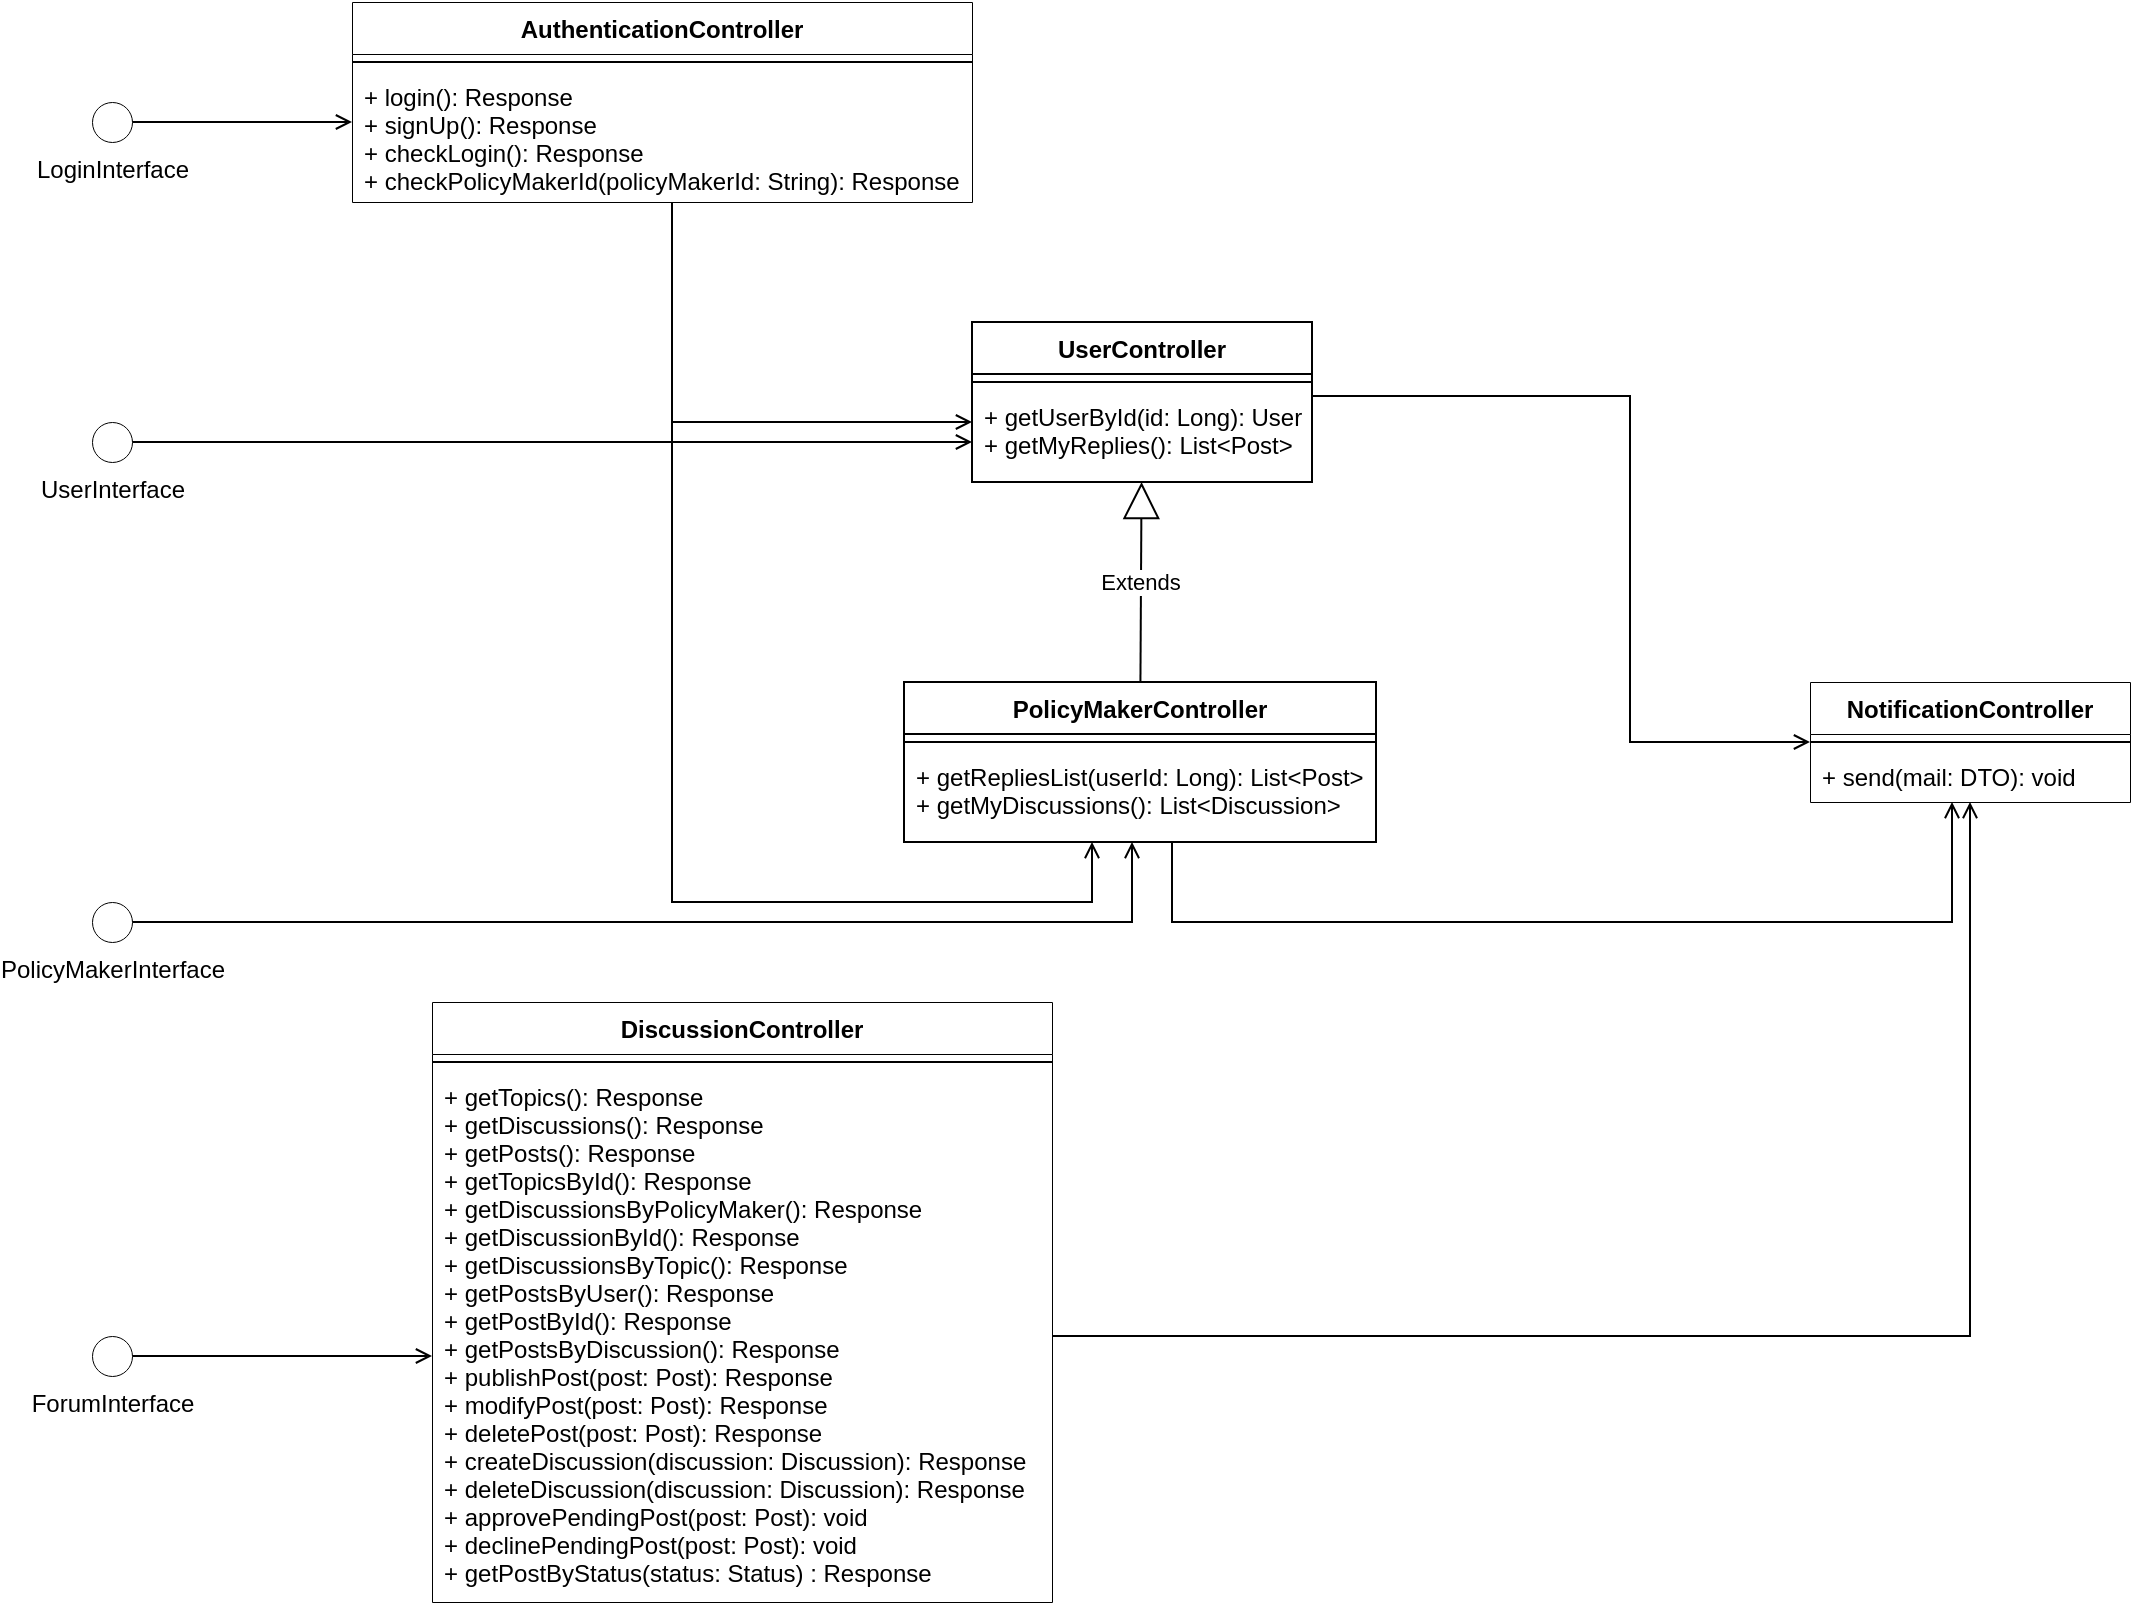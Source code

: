 <mxfile version="16.1.2" type="device" pages="2"><diagram id="1Zx7CC58jSOHlOBg8sVg" name="ComponentInterfaces"><mxGraphModel dx="1662" dy="865" grid="1" gridSize="10" guides="1" tooltips="1" connect="1" arrows="1" fold="1" page="1" pageScale="1" pageWidth="827" pageHeight="1169" math="0" shadow="0"><root><mxCell id="0"/><mxCell id="1" parent="0"/><mxCell id="cUuNftFC4V_UVPrt2f4h-5" style="edgeStyle=orthogonalEdgeStyle;rounded=0;orthogonalLoop=1;jettySize=auto;html=1;exitX=1;exitY=0.5;exitDx=0;exitDy=0;exitPerimeter=0;endArrow=open;endFill=0;" parent="1" source="jVLX2yor3yEJy9_jHnR7-2" target="PQGPfIte4Dm82NoBjs24-1" edge="1"><mxGeometry relative="1" as="geometry"><Array as="points"><mxPoint x="300" y="240"/><mxPoint x="300" y="240"/></Array><mxPoint x="479" y="220" as="targetPoint"/></mxGeometry></mxCell><mxCell id="jVLX2yor3yEJy9_jHnR7-2" value="UserInterface" style="verticalLabelPosition=bottom;verticalAlign=top;html=1;shape=mxgraph.flowchart.on-page_reference;strokeWidth=0.5;" parent="1" vertex="1"><mxGeometry x="70" y="230" width="20" height="20" as="geometry"/></mxCell><mxCell id="cUuNftFC4V_UVPrt2f4h-6" style="edgeStyle=orthogonalEdgeStyle;rounded=0;orthogonalLoop=1;jettySize=auto;html=1;exitX=1;exitY=0.5;exitDx=0;exitDy=0;exitPerimeter=0;endArrow=open;endFill=0;" parent="1" source="jVLX2yor3yEJy9_jHnR7-3" target="PQGPfIte4Dm82NoBjs24-5" edge="1"><mxGeometry relative="1" as="geometry"><Array as="points"><mxPoint x="590" y="480"/></Array><mxPoint x="589" y="464" as="targetPoint"/></mxGeometry></mxCell><mxCell id="jVLX2yor3yEJy9_jHnR7-3" value="PolicyMakerInterface" style="verticalLabelPosition=bottom;verticalAlign=top;html=1;shape=mxgraph.flowchart.on-page_reference;strokeWidth=0.5;" parent="1" vertex="1"><mxGeometry x="70" y="470" width="20" height="20" as="geometry"/></mxCell><mxCell id="hBcyzwIoXZoxYSRWvkS--6" style="edgeStyle=orthogonalEdgeStyle;rounded=0;orthogonalLoop=1;jettySize=auto;html=1;exitX=1;exitY=0.5;exitDx=0;exitDy=0;exitPerimeter=0;endArrow=open;endFill=0;" parent="1" source="jVLX2yor3yEJy9_jHnR7-4" target="hBcyzwIoXZoxYSRWvkS--1" edge="1"><mxGeometry relative="1" as="geometry"><Array as="points"><mxPoint x="140" y="80"/><mxPoint x="140" y="80"/></Array></mxGeometry></mxCell><mxCell id="jVLX2yor3yEJy9_jHnR7-4" value="LoginInterface" style="verticalLabelPosition=bottom;verticalAlign=top;html=1;shape=mxgraph.flowchart.on-page_reference;strokeWidth=0.5;" parent="1" vertex="1"><mxGeometry x="70" y="70" width="20" height="20" as="geometry"/></mxCell><mxCell id="jVLX2yor3yEJy9_jHnR7-22" style="edgeStyle=orthogonalEdgeStyle;rounded=0;orthogonalLoop=1;jettySize=auto;html=1;endArrow=open;endFill=0;" parent="1" source="PQGPfIte4Dm82NoBjs24-1" target="jVLX2yor3yEJy9_jHnR7-18" edge="1"><mxGeometry relative="1" as="geometry"><Array as="points"><mxPoint x="839" y="217"/><mxPoint x="839" y="390"/></Array><mxPoint x="699" y="217" as="sourcePoint"/></mxGeometry></mxCell><mxCell id="jVLX2yor3yEJy9_jHnR7-18" value="NotificationController" style="swimlane;fontStyle=1;align=center;verticalAlign=top;childLayout=stackLayout;horizontal=1;startSize=26;horizontalStack=0;resizeParent=1;resizeParentMax=0;resizeLast=0;collapsible=1;marginBottom=0;strokeWidth=0.5;" parent="1" vertex="1"><mxGeometry x="929" y="360" width="160" height="60" as="geometry"/></mxCell><mxCell id="jVLX2yor3yEJy9_jHnR7-19" value="" style="line;strokeWidth=1;fillColor=none;align=left;verticalAlign=middle;spacingTop=-1;spacingLeft=3;spacingRight=3;rotatable=0;labelPosition=right;points=[];portConstraint=eastwest;" parent="jVLX2yor3yEJy9_jHnR7-18" vertex="1"><mxGeometry y="26" width="160" height="8" as="geometry"/></mxCell><mxCell id="jVLX2yor3yEJy9_jHnR7-20" value="+ send(mail: DTO): void" style="text;strokeColor=none;fillColor=none;align=left;verticalAlign=top;spacingLeft=4;spacingRight=4;overflow=hidden;rotatable=0;points=[[0,0.5],[1,0.5]];portConstraint=eastwest;" parent="jVLX2yor3yEJy9_jHnR7-18" vertex="1"><mxGeometry y="34" width="160" height="26" as="geometry"/></mxCell><mxCell id="jVLX2yor3yEJy9_jHnR7-21" value="Extends" style="endArrow=block;endSize=16;endFill=0;html=1;rounded=0;" parent="1" source="PQGPfIte4Dm82NoBjs24-5" target="PQGPfIte4Dm82NoBjs24-1" edge="1"><mxGeometry width="160" relative="1" as="geometry"><mxPoint x="589.374" y="430" as="sourcePoint"/><mxPoint x="589" y="270" as="targetPoint"/></mxGeometry></mxCell><mxCell id="jVLX2yor3yEJy9_jHnR7-23" style="edgeStyle=orthogonalEdgeStyle;rounded=0;orthogonalLoop=1;jettySize=auto;html=1;endArrow=open;endFill=0;" parent="1" source="PQGPfIte4Dm82NoBjs24-5" target="jVLX2yor3yEJy9_jHnR7-18" edge="1"><mxGeometry relative="1" as="geometry"><Array as="points"><mxPoint x="610" y="480"/><mxPoint x="1000" y="480"/></Array><mxPoint x="589" y="464" as="sourcePoint"/></mxGeometry></mxCell><mxCell id="jVLX2yor3yEJy9_jHnR7-24" value="DiscussionController" style="swimlane;fontStyle=1;align=center;verticalAlign=top;childLayout=stackLayout;horizontal=1;startSize=26;horizontalStack=0;resizeParent=1;resizeParentMax=0;resizeLast=0;collapsible=1;marginBottom=0;strokeWidth=0.5;" parent="1" vertex="1"><mxGeometry x="240" y="520" width="310" height="300" as="geometry"/></mxCell><mxCell id="jVLX2yor3yEJy9_jHnR7-25" value="" style="line;strokeWidth=1;fillColor=none;align=left;verticalAlign=middle;spacingTop=-1;spacingLeft=3;spacingRight=3;rotatable=0;labelPosition=right;points=[];portConstraint=eastwest;" parent="jVLX2yor3yEJy9_jHnR7-24" vertex="1"><mxGeometry y="26" width="310" height="8" as="geometry"/></mxCell><mxCell id="jVLX2yor3yEJy9_jHnR7-26" value="+ getTopics(): Response&#10;+ getDiscussions(): Response&#10;+ getPosts(): Response&#10;+ getTopicsById(): Response&#10;+ getDiscussionsByPolicyMaker(): Response&#10;+ getDiscussionById(): Response&#10;+ getDiscussionsByTopic(): Response&#10;+ getPostsByUser(): Response&#10;+ getPostById(): Response&#10;+ getPostsByDiscussion(): Response&#10;+ publishPost(post: Post): Response&#10;+ modifyPost(post: Post): Response&#10;+ deletePost(post: Post): Response&#10;+ createDiscussion(discussion: Discussion): Response&#10;+ deleteDiscussion(discussion: Discussion): Response&#10;+ approvePendingPost(post: Post): void&#10;+ declinePendingPost(post: Post): void&#10;+ getPostByStatus(status: Status) : Response" style="text;strokeColor=none;fillColor=none;align=left;verticalAlign=top;spacingLeft=4;spacingRight=4;overflow=hidden;rotatable=0;points=[[0,0.5],[1,0.5]];portConstraint=eastwest;" parent="jVLX2yor3yEJy9_jHnR7-24" vertex="1"><mxGeometry y="34" width="310" height="266" as="geometry"/></mxCell><mxCell id="cUuNftFC4V_UVPrt2f4h-4" style="edgeStyle=orthogonalEdgeStyle;rounded=0;orthogonalLoop=1;jettySize=auto;html=1;exitX=1;exitY=0.5;exitDx=0;exitDy=0;exitPerimeter=0;endArrow=open;endFill=0;" parent="1" source="cUuNftFC4V_UVPrt2f4h-1" target="jVLX2yor3yEJy9_jHnR7-24" edge="1"><mxGeometry relative="1" as="geometry"><Array as="points"><mxPoint x="350" y="697"/><mxPoint x="350" y="697"/></Array></mxGeometry></mxCell><mxCell id="cUuNftFC4V_UVPrt2f4h-1" value="ForumInterface" style="verticalLabelPosition=bottom;verticalAlign=top;html=1;shape=mxgraph.flowchart.on-page_reference;strokeWidth=0.5;" parent="1" vertex="1"><mxGeometry x="70" y="687" width="20" height="20" as="geometry"/></mxCell><mxCell id="hBcyzwIoXZoxYSRWvkS--1" value="AuthenticationController" style="swimlane;fontStyle=1;align=center;verticalAlign=top;childLayout=stackLayout;horizontal=1;startSize=26;horizontalStack=0;resizeParent=1;resizeParentMax=0;resizeLast=0;collapsible=1;marginBottom=0;strokeWidth=0.5;" parent="1" vertex="1"><mxGeometry x="200" y="20" width="310" height="100" as="geometry"/></mxCell><mxCell id="hBcyzwIoXZoxYSRWvkS--3" value="" style="line;strokeWidth=1;fillColor=none;align=left;verticalAlign=middle;spacingTop=-1;spacingLeft=3;spacingRight=3;rotatable=0;labelPosition=right;points=[];portConstraint=eastwest;" parent="hBcyzwIoXZoxYSRWvkS--1" vertex="1"><mxGeometry y="26" width="310" height="8" as="geometry"/></mxCell><mxCell id="hBcyzwIoXZoxYSRWvkS--4" value="+ login(): Response&#10;+ signUp(): Response&#10;+ checkLogin(): Response&#10;+ checkPolicyMakerId(policyMakerId: String): Response" style="text;strokeColor=none;fillColor=none;align=left;verticalAlign=top;spacingLeft=4;spacingRight=4;overflow=hidden;rotatable=0;points=[[0,0.5],[1,0.5]];portConstraint=eastwest;" parent="hBcyzwIoXZoxYSRWvkS--1" vertex="1"><mxGeometry y="34" width="310" height="66" as="geometry"/></mxCell><mxCell id="hBcyzwIoXZoxYSRWvkS--7" style="edgeStyle=orthogonalEdgeStyle;rounded=0;orthogonalLoop=1;jettySize=auto;html=1;endArrow=open;endFill=0;" parent="1" source="hBcyzwIoXZoxYSRWvkS--4" target="PQGPfIte4Dm82NoBjs24-1" edge="1"><mxGeometry relative="1" as="geometry"><Array as="points"><mxPoint x="360" y="230"/></Array><mxPoint x="479" y="230" as="targetPoint"/></mxGeometry></mxCell><mxCell id="hBcyzwIoXZoxYSRWvkS--8" style="edgeStyle=orthogonalEdgeStyle;rounded=0;orthogonalLoop=1;jettySize=auto;html=1;endArrow=open;endFill=0;" parent="1" source="hBcyzwIoXZoxYSRWvkS--4" target="PQGPfIte4Dm82NoBjs24-5" edge="1"><mxGeometry relative="1" as="geometry"><Array as="points"><mxPoint x="360" y="470"/><mxPoint x="570" y="470"/></Array><mxPoint x="589" y="464" as="targetPoint"/></mxGeometry></mxCell><mxCell id="PQGPfIte4Dm82NoBjs24-1" value="UserController" style="swimlane;fontStyle=1;align=center;verticalAlign=top;childLayout=stackLayout;horizontal=1;startSize=26;horizontalStack=0;resizeParent=1;resizeParentMax=0;resizeLast=0;collapsible=1;marginBottom=0;" parent="1" vertex="1"><mxGeometry x="510" y="180" width="170" height="80" as="geometry"/></mxCell><mxCell id="PQGPfIte4Dm82NoBjs24-3" value="" style="line;strokeWidth=1;fillColor=none;align=left;verticalAlign=middle;spacingTop=-1;spacingLeft=3;spacingRight=3;rotatable=0;labelPosition=right;points=[];portConstraint=eastwest;" parent="PQGPfIte4Dm82NoBjs24-1" vertex="1"><mxGeometry y="26" width="170" height="8" as="geometry"/></mxCell><mxCell id="PQGPfIte4Dm82NoBjs24-4" value="+ getUserById(id: Long): User&#10;+ getMyReplies(): List&lt;Post&gt; " style="text;strokeColor=none;fillColor=none;align=left;verticalAlign=top;spacingLeft=4;spacingRight=4;overflow=hidden;rotatable=0;points=[[0,0.5],[1,0.5]];portConstraint=eastwest;" parent="PQGPfIte4Dm82NoBjs24-1" vertex="1"><mxGeometry y="34" width="170" height="46" as="geometry"/></mxCell><mxCell id="PQGPfIte4Dm82NoBjs24-5" value="PolicyMakerController" style="swimlane;fontStyle=1;align=center;verticalAlign=top;childLayout=stackLayout;horizontal=1;startSize=26;horizontalStack=0;resizeParent=1;resizeParentMax=0;resizeLast=0;collapsible=1;marginBottom=0;" parent="1" vertex="1"><mxGeometry x="476" y="360" width="236" height="80" as="geometry"/></mxCell><mxCell id="PQGPfIte4Dm82NoBjs24-7" value="" style="line;strokeWidth=1;fillColor=none;align=left;verticalAlign=middle;spacingTop=-1;spacingLeft=3;spacingRight=3;rotatable=0;labelPosition=right;points=[];portConstraint=eastwest;" parent="PQGPfIte4Dm82NoBjs24-5" vertex="1"><mxGeometry y="26" width="236" height="8" as="geometry"/></mxCell><mxCell id="PQGPfIte4Dm82NoBjs24-8" value="+ getRepliesList(userId: Long): List&lt;Post&gt;&#10;+ getMyDiscussions(): List&lt;Discussion&gt;" style="text;strokeColor=none;fillColor=none;align=left;verticalAlign=top;spacingLeft=4;spacingRight=4;overflow=hidden;rotatable=0;points=[[0,0.5],[1,0.5]];portConstraint=eastwest;" parent="PQGPfIte4Dm82NoBjs24-5" vertex="1"><mxGeometry y="34" width="236" height="46" as="geometry"/></mxCell><mxCell id="PQGPfIte4Dm82NoBjs24-9" style="edgeStyle=orthogonalEdgeStyle;rounded=0;orthogonalLoop=1;jettySize=auto;html=1;endArrow=open;endFill=0;" parent="1" source="jVLX2yor3yEJy9_jHnR7-26" target="jVLX2yor3yEJy9_jHnR7-18" edge="1"><mxGeometry relative="1" as="geometry"/></mxCell></root></mxGraphModel></diagram><diagram id="tLrSxpnVjVSFTSsVKyIY" name="ComponentInterfaceAdministrator"><mxGraphModel dx="1662" dy="865" grid="1" gridSize="10" guides="1" tooltips="1" connect="1" arrows="1" fold="1" page="1" pageScale="1" pageWidth="827" pageHeight="1169" math="0" shadow="0"><root><mxCell id="aP_6Clg_kIszZrlopWd_-0"/><mxCell id="aP_6Clg_kIszZrlopWd_-1" parent="aP_6Clg_kIszZrlopWd_-0"/><mxCell id="b30vd8DSaGDHfXeaazXI-0" style="edgeStyle=orthogonalEdgeStyle;rounded=0;orthogonalLoop=1;jettySize=auto;html=1;endArrow=open;endFill=0;" parent="aP_6Clg_kIszZrlopWd_-1" source="aP_6Clg_kIszZrlopWd_-3" target="aP_6Clg_kIszZrlopWd_-14" edge="1"><mxGeometry relative="1" as="geometry"><Array as="points"/></mxGeometry></mxCell><mxCell id="aP_6Clg_kIszZrlopWd_-3" value="PolicyMakerInterface" style="verticalLabelPosition=bottom;verticalAlign=top;html=1;shape=mxgraph.flowchart.on-page_reference;strokeWidth=0.5;" parent="aP_6Clg_kIszZrlopWd_-1" vertex="1"><mxGeometry x="70" y="230" width="20" height="20" as="geometry"/></mxCell><mxCell id="IGtdV4cqSKZFpBX4dAgs-3" style="edgeStyle=orthogonalEdgeStyle;rounded=0;orthogonalLoop=1;jettySize=auto;html=1;endArrow=open;endFill=0;" parent="aP_6Clg_kIszZrlopWd_-1" source="aP_6Clg_kIszZrlopWd_-4" target="IGtdV4cqSKZFpBX4dAgs-0" edge="1"><mxGeometry relative="1" as="geometry"/></mxCell><mxCell id="aP_6Clg_kIszZrlopWd_-4" value="LoginInterface" style="verticalLabelPosition=bottom;verticalAlign=top;html=1;shape=mxgraph.flowchart.on-page_reference;strokeWidth=0.5;" parent="aP_6Clg_kIszZrlopWd_-1" vertex="1"><mxGeometry x="70" y="70" width="20" height="20" as="geometry"/></mxCell><mxCell id="b30vd8DSaGDHfXeaazXI-3" style="edgeStyle=orthogonalEdgeStyle;rounded=0;orthogonalLoop=1;jettySize=auto;html=1;endArrow=open;endFill=0;" parent="aP_6Clg_kIszZrlopWd_-1" source="aP_6Clg_kIszZrlopWd_-5" target="aP_6Clg_kIszZrlopWd_-11" edge="1"><mxGeometry relative="1" as="geometry"/></mxCell><mxCell id="aP_6Clg_kIszZrlopWd_-5" value="AdministratorInterface" style="verticalLabelPosition=bottom;verticalAlign=top;html=1;shape=mxgraph.flowchart.on-page_reference;strokeWidth=0.5;" parent="aP_6Clg_kIszZrlopWd_-1" vertex="1"><mxGeometry x="70" y="390" width="20" height="20" as="geometry"/></mxCell><mxCell id="b30vd8DSaGDHfXeaazXI-5" style="edgeStyle=orthogonalEdgeStyle;rounded=0;orthogonalLoop=1;jettySize=auto;html=1;endArrow=open;endFill=0;" parent="aP_6Clg_kIszZrlopWd_-1" source="aP_6Clg_kIszZrlopWd_-6" target="aP_6Clg_kIszZrlopWd_-22" edge="1"><mxGeometry relative="1" as="geometry"/></mxCell><mxCell id="aP_6Clg_kIszZrlopWd_-6" value="DataInterface" style="verticalLabelPosition=bottom;verticalAlign=top;html=1;shape=mxgraph.flowchart.on-page_reference;strokeWidth=0.5;" parent="aP_6Clg_kIszZrlopWd_-1" vertex="1"><mxGeometry x="70" y="550" width="20" height="20" as="geometry"/></mxCell><mxCell id="aP_6Clg_kIszZrlopWd_-11" value="AdministratorController" style="swimlane;fontStyle=1;align=center;verticalAlign=top;childLayout=stackLayout;horizontal=1;startSize=26;horizontalStack=0;resizeParent=1;resizeParentMax=0;resizeLast=0;collapsible=1;marginBottom=0;strokeWidth=0.5;" parent="aP_6Clg_kIszZrlopWd_-1" vertex="1"><mxGeometry x="210" y="350" width="340" height="100" as="geometry"/></mxCell><mxCell id="aP_6Clg_kIszZrlopWd_-12" value="" style="line;strokeWidth=1;fillColor=none;align=left;verticalAlign=middle;spacingTop=-1;spacingLeft=3;spacingRight=3;rotatable=0;labelPosition=right;points=[];portConstraint=eastwest;" parent="aP_6Clg_kIszZrlopWd_-11" vertex="1"><mxGeometry y="26" width="340" height="8" as="geometry"/></mxCell><mxCell id="aP_6Clg_kIszZrlopWd_-13" value="+ login(loginDTO: DTO): Response&#10;+ checkLogin(): Response&#10;+ addAdministrator(a: Administrator): Response&#10;+ removeAdministrator(a: Administrator): Response" style="text;strokeColor=none;fillColor=none;align=left;verticalAlign=top;spacingLeft=4;spacingRight=4;overflow=hidden;rotatable=0;points=[[0,0.5],[1,0.5]];portConstraint=eastwest;" parent="aP_6Clg_kIszZrlopWd_-11" vertex="1"><mxGeometry y="34" width="340" height="66" as="geometry"/></mxCell><mxCell id="aP_6Clg_kIszZrlopWd_-14" value="PolicyMakerController" style="swimlane;fontStyle=1;align=center;verticalAlign=top;childLayout=stackLayout;horizontal=1;startSize=26;horizontalStack=0;resizeParent=1;resizeParentMax=0;resizeLast=0;collapsible=1;marginBottom=0;strokeWidth=0.5;" parent="aP_6Clg_kIszZrlopWd_-1" vertex="1"><mxGeometry x="296.25" y="210" width="167.5" height="60" as="geometry"/></mxCell><mxCell id="aP_6Clg_kIszZrlopWd_-15" value="" style="line;strokeWidth=1;fillColor=none;align=left;verticalAlign=middle;spacingTop=-1;spacingLeft=3;spacingRight=3;rotatable=0;labelPosition=right;points=[];portConstraint=eastwest;" parent="aP_6Clg_kIszZrlopWd_-14" vertex="1"><mxGeometry y="26" width="167.5" height="8" as="geometry"/></mxCell><mxCell id="aP_6Clg_kIszZrlopWd_-16" value="+ getUserData(): PolicyMaker" style="text;strokeColor=none;fillColor=none;align=left;verticalAlign=top;spacingLeft=4;spacingRight=4;overflow=hidden;rotatable=0;points=[[0,0.5],[1,0.5]];portConstraint=eastwest;" parent="aP_6Clg_kIszZrlopWd_-14" vertex="1"><mxGeometry y="34" width="167.5" height="26" as="geometry"/></mxCell><mxCell id="aP_6Clg_kIszZrlopWd_-22" value="DataController" style="swimlane;fontStyle=1;align=center;verticalAlign=top;childLayout=stackLayout;horizontal=1;startSize=26;horizontalStack=0;resizeParent=1;resizeParentMax=0;resizeLast=0;collapsible=1;marginBottom=0;strokeWidth=0.5;" parent="aP_6Clg_kIszZrlopWd_-1" vertex="1"><mxGeometry x="215" y="495" width="330" height="130" as="geometry"/></mxCell><mxCell id="aP_6Clg_kIszZrlopWd_-23" value="" style="line;strokeWidth=1;fillColor=none;align=left;verticalAlign=middle;spacingTop=-1;spacingLeft=3;spacingRight=3;rotatable=0;labelPosition=right;points=[];portConstraint=eastwest;" parent="aP_6Clg_kIszZrlopWd_-22" vertex="1"><mxGeometry y="26" width="330" height="8" as="geometry"/></mxCell><mxCell id="aP_6Clg_kIszZrlopWd_-24" value="+ downloadData(data: DataSet): Response&#10;+ filterData(parameters: List&lt;Bool&gt;): Response&#10;+ addADataSource(dataSouce: DataSource): Response&#10;+ modifyADataSource(dataSouce: DataSource): Response&#10;+ removeADataSource(dataSouce: DataSource): Response&#10;+ recalculateDeviance(parameters: List&lt;Bool&gt;): Response&#10;" style="text;strokeColor=none;fillColor=none;align=left;verticalAlign=top;spacingLeft=4;spacingRight=4;overflow=hidden;rotatable=0;points=[[0,0.5],[1,0.5]];portConstraint=eastwest;" parent="aP_6Clg_kIszZrlopWd_-22" vertex="1"><mxGeometry y="34" width="330" height="96" as="geometry"/></mxCell><mxCell id="b30vd8DSaGDHfXeaazXI-1" style="edgeStyle=orthogonalEdgeStyle;rounded=0;orthogonalLoop=1;jettySize=auto;html=1;endArrow=open;endFill=0;" parent="aP_6Clg_kIszZrlopWd_-1" source="IGtdV4cqSKZFpBX4dAgs-0" target="aP_6Clg_kIszZrlopWd_-14" edge="1"><mxGeometry relative="1" as="geometry"/></mxCell><mxCell id="IGtdV4cqSKZFpBX4dAgs-0" value="AuthenticationController" style="swimlane;fontStyle=1;align=center;verticalAlign=top;childLayout=stackLayout;horizontal=1;startSize=26;horizontalStack=0;resizeParent=1;resizeParentMax=0;resizeLast=0;collapsible=1;marginBottom=0;strokeWidth=0.5;" parent="aP_6Clg_kIszZrlopWd_-1" vertex="1"><mxGeometry x="225" y="30" width="310" height="100" as="geometry"/></mxCell><mxCell id="IGtdV4cqSKZFpBX4dAgs-1" value="" style="line;strokeWidth=1;fillColor=none;align=left;verticalAlign=middle;spacingTop=-1;spacingLeft=3;spacingRight=3;rotatable=0;labelPosition=right;points=[];portConstraint=eastwest;" parent="IGtdV4cqSKZFpBX4dAgs-0" vertex="1"><mxGeometry y="26" width="310" height="8" as="geometry"/></mxCell><mxCell id="IGtdV4cqSKZFpBX4dAgs-2" value="+ login(): Response&#10;+ signUp(): Response&#10;+ checkLogin(): Response&#10;+ checkPolicyMakerId(policyMakerId: String): Response" style="text;strokeColor=none;fillColor=none;align=left;verticalAlign=top;spacingLeft=4;spacingRight=4;overflow=hidden;rotatable=0;points=[[0,0.5],[1,0.5]];portConstraint=eastwest;" parent="IGtdV4cqSKZFpBX4dAgs-0" vertex="1"><mxGeometry y="34" width="310" height="66" as="geometry"/></mxCell></root></mxGraphModel></diagram></mxfile>
